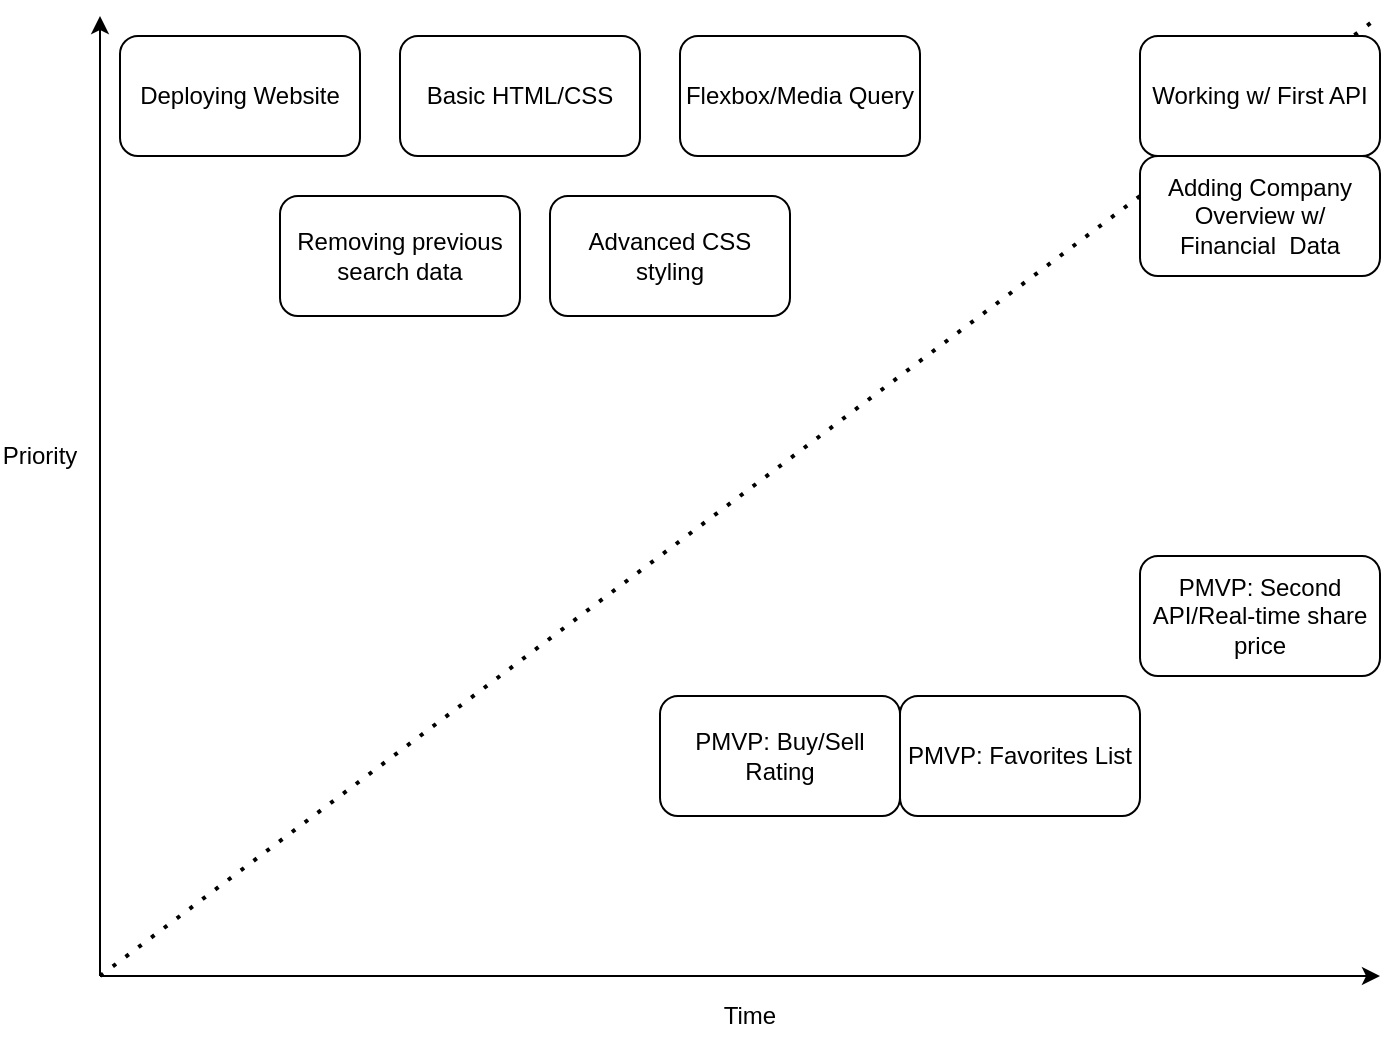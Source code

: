 <mxfile version="14.8.0" type="github">
  <diagram id="48_5S6bRpJXSl84jQB-Y" name="Page-1">
    <mxGraphModel dx="895" dy="739" grid="1" gridSize="10" guides="1" tooltips="1" connect="1" arrows="1" fold="1" page="1" pageScale="1" pageWidth="850" pageHeight="1100" math="0" shadow="0">
      <root>
        <mxCell id="0" />
        <mxCell id="1" parent="0" />
        <mxCell id="vvDB-SONUuXCJBClGc_7-1" value="" style="endArrow=classic;html=1;" edge="1" parent="1">
          <mxGeometry width="50" height="50" relative="1" as="geometry">
            <mxPoint x="120" y="520" as="sourcePoint" />
            <mxPoint x="760" y="520" as="targetPoint" />
          </mxGeometry>
        </mxCell>
        <mxCell id="vvDB-SONUuXCJBClGc_7-2" value="" style="endArrow=classic;html=1;" edge="1" parent="1">
          <mxGeometry width="50" height="50" relative="1" as="geometry">
            <mxPoint x="120" y="520" as="sourcePoint" />
            <mxPoint x="120" y="40" as="targetPoint" />
          </mxGeometry>
        </mxCell>
        <mxCell id="vvDB-SONUuXCJBClGc_7-4" value="&lt;div&gt;Time&lt;/div&gt;" style="text;html=1;strokeColor=none;fillColor=none;align=center;verticalAlign=middle;whiteSpace=wrap;rounded=0;" vertex="1" parent="1">
          <mxGeometry x="425" y="530" width="40" height="20" as="geometry" />
        </mxCell>
        <mxCell id="vvDB-SONUuXCJBClGc_7-5" value="Priority" style="text;html=1;strokeColor=none;fillColor=none;align=center;verticalAlign=middle;whiteSpace=wrap;rounded=0;" vertex="1" parent="1">
          <mxGeometry x="70" y="250" width="40" height="20" as="geometry" />
        </mxCell>
        <mxCell id="vvDB-SONUuXCJBClGc_7-7" value="Basic HTML/CSS" style="rounded=1;whiteSpace=wrap;html=1;" vertex="1" parent="1">
          <mxGeometry x="270" y="50" width="120" height="60" as="geometry" />
        </mxCell>
        <mxCell id="vvDB-SONUuXCJBClGc_7-9" value="PMVP: Second API/Real-time share price" style="rounded=1;whiteSpace=wrap;html=1;" vertex="1" parent="1">
          <mxGeometry x="640" y="310" width="120" height="60" as="geometry" />
        </mxCell>
        <mxCell id="vvDB-SONUuXCJBClGc_7-10" value="PMVP: Favorites List" style="rounded=1;whiteSpace=wrap;html=1;" vertex="1" parent="1">
          <mxGeometry x="520" y="380" width="120" height="60" as="geometry" />
        </mxCell>
        <mxCell id="vvDB-SONUuXCJBClGc_7-11" value="PMVP: Buy/Sell Rating" style="rounded=1;whiteSpace=wrap;html=1;" vertex="1" parent="1">
          <mxGeometry x="400" y="380" width="120" height="60" as="geometry" />
        </mxCell>
        <mxCell id="vvDB-SONUuXCJBClGc_7-12" value="&lt;div&gt;Flexbox/Media Query&lt;/div&gt;" style="rounded=1;whiteSpace=wrap;html=1;" vertex="1" parent="1">
          <mxGeometry x="410" y="50" width="120" height="60" as="geometry" />
        </mxCell>
        <mxCell id="vvDB-SONUuXCJBClGc_7-14" value="Removing previous search data" style="rounded=1;whiteSpace=wrap;html=1;direction=west;" vertex="1" parent="1">
          <mxGeometry x="210" y="130" width="120" height="60" as="geometry" />
        </mxCell>
        <mxCell id="vvDB-SONUuXCJBClGc_7-15" value="Deploying Website" style="rounded=1;whiteSpace=wrap;html=1;" vertex="1" parent="1">
          <mxGeometry x="130" y="50" width="120" height="60" as="geometry" />
        </mxCell>
        <mxCell id="vvDB-SONUuXCJBClGc_7-18" value="Advanced CSS styling" style="rounded=1;whiteSpace=wrap;html=1;" vertex="1" parent="1">
          <mxGeometry x="345" y="130" width="120" height="60" as="geometry" />
        </mxCell>
        <mxCell id="vvDB-SONUuXCJBClGc_7-19" value="" style="endArrow=none;dashed=1;html=1;dashPattern=1 3;strokeWidth=2;" edge="1" parent="1">
          <mxGeometry width="50" height="50" relative="1" as="geometry">
            <mxPoint x="120" y="520" as="sourcePoint" />
            <mxPoint x="760" y="40" as="targetPoint" />
          </mxGeometry>
        </mxCell>
        <mxCell id="vvDB-SONUuXCJBClGc_7-6" value="Working w/ First API" style="rounded=1;whiteSpace=wrap;html=1;verticalAlign=middle;" vertex="1" parent="1">
          <mxGeometry x="640" y="50" width="120" height="60" as="geometry" />
        </mxCell>
        <mxCell id="vvDB-SONUuXCJBClGc_7-8" value="Adding Company Overview w/ Financial&amp;nbsp; Data" style="rounded=1;whiteSpace=wrap;html=1;" vertex="1" parent="1">
          <mxGeometry x="640" y="110" width="120" height="60" as="geometry" />
        </mxCell>
      </root>
    </mxGraphModel>
  </diagram>
</mxfile>
